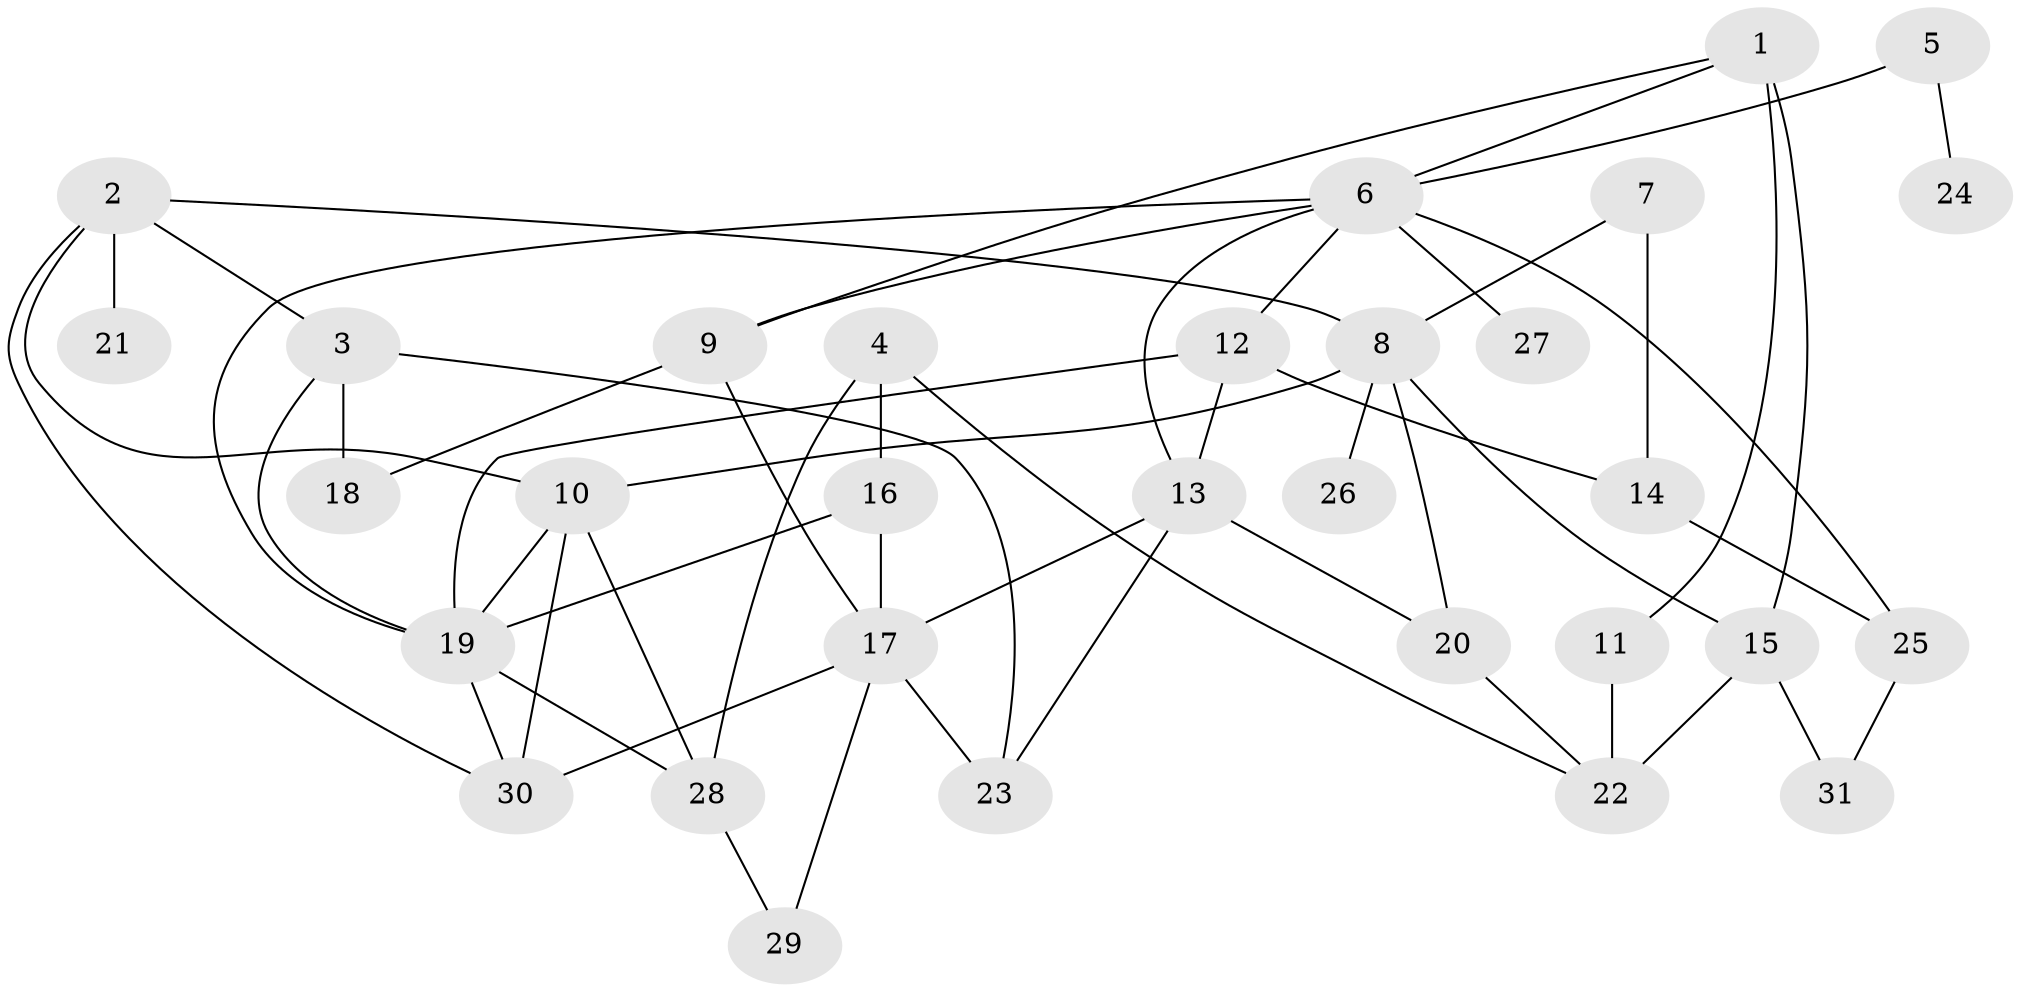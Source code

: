 // original degree distribution, {5: 0.12903225806451613, 6: 0.03225806451612903, 3: 0.25806451612903225, 4: 0.11290322580645161, 2: 0.20967741935483872, 1: 0.24193548387096775, 7: 0.016129032258064516}
// Generated by graph-tools (version 1.1) at 2025/01/03/09/25 03:01:10]
// undirected, 31 vertices, 54 edges
graph export_dot {
graph [start="1"]
  node [color=gray90,style=filled];
  1;
  2;
  3;
  4;
  5;
  6;
  7;
  8;
  9;
  10;
  11;
  12;
  13;
  14;
  15;
  16;
  17;
  18;
  19;
  20;
  21;
  22;
  23;
  24;
  25;
  26;
  27;
  28;
  29;
  30;
  31;
  1 -- 6 [weight=1.0];
  1 -- 9 [weight=1.0];
  1 -- 11 [weight=2.0];
  1 -- 15 [weight=1.0];
  2 -- 3 [weight=1.0];
  2 -- 8 [weight=1.0];
  2 -- 10 [weight=1.0];
  2 -- 21 [weight=1.0];
  2 -- 30 [weight=1.0];
  3 -- 18 [weight=1.0];
  3 -- 19 [weight=1.0];
  3 -- 23 [weight=1.0];
  4 -- 16 [weight=1.0];
  4 -- 22 [weight=1.0];
  4 -- 28 [weight=1.0];
  5 -- 6 [weight=1.0];
  5 -- 24 [weight=1.0];
  6 -- 9 [weight=1.0];
  6 -- 12 [weight=1.0];
  6 -- 13 [weight=1.0];
  6 -- 19 [weight=1.0];
  6 -- 25 [weight=1.0];
  6 -- 27 [weight=1.0];
  7 -- 8 [weight=1.0];
  7 -- 14 [weight=2.0];
  8 -- 10 [weight=1.0];
  8 -- 15 [weight=1.0];
  8 -- 20 [weight=1.0];
  8 -- 26 [weight=1.0];
  9 -- 17 [weight=1.0];
  9 -- 18 [weight=1.0];
  10 -- 19 [weight=1.0];
  10 -- 28 [weight=1.0];
  10 -- 30 [weight=1.0];
  11 -- 22 [weight=2.0];
  12 -- 13 [weight=1.0];
  12 -- 14 [weight=1.0];
  12 -- 19 [weight=1.0];
  13 -- 17 [weight=1.0];
  13 -- 20 [weight=1.0];
  13 -- 23 [weight=1.0];
  14 -- 25 [weight=1.0];
  15 -- 22 [weight=1.0];
  15 -- 31 [weight=1.0];
  16 -- 17 [weight=1.0];
  16 -- 19 [weight=1.0];
  17 -- 23 [weight=1.0];
  17 -- 29 [weight=1.0];
  17 -- 30 [weight=1.0];
  19 -- 28 [weight=1.0];
  19 -- 30 [weight=1.0];
  20 -- 22 [weight=1.0];
  25 -- 31 [weight=1.0];
  28 -- 29 [weight=1.0];
}
